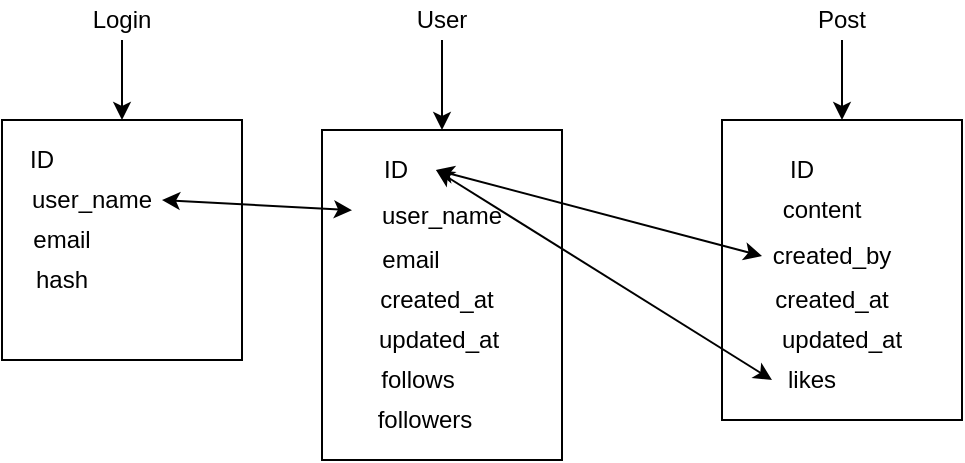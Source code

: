 <mxfile version="13.10.9" type="github">
  <diagram id="KuYp0Uj-WPpsalHjTYtk" name="Page-1">
    <mxGraphModel dx="1528" dy="584" grid="1" gridSize="10" guides="1" tooltips="1" connect="1" arrows="1" fold="1" page="1" pageScale="1" pageWidth="827" pageHeight="1169" math="0" shadow="0">
      <root>
        <mxCell id="0" />
        <mxCell id="1" parent="0" />
        <mxCell id="B-UX_gCYWw0rf8zPbBLA-5" value="" style="edgeStyle=orthogonalEdgeStyle;rounded=0;orthogonalLoop=1;jettySize=auto;html=1;" parent="1" source="B-UX_gCYWw0rf8zPbBLA-1" target="B-UX_gCYWw0rf8zPbBLA-4" edge="1">
          <mxGeometry relative="1" as="geometry" />
        </mxCell>
        <mxCell id="B-UX_gCYWw0rf8zPbBLA-1" value="User" style="text;html=1;strokeColor=none;fillColor=none;align=center;verticalAlign=middle;whiteSpace=wrap;rounded=0;" parent="1" vertex="1">
          <mxGeometry x="-480" y="340" width="40" height="20" as="geometry" />
        </mxCell>
        <mxCell id="B-UX_gCYWw0rf8zPbBLA-24" value="" style="edgeStyle=orthogonalEdgeStyle;rounded=0;orthogonalLoop=1;jettySize=auto;html=1;" parent="1" source="B-UX_gCYWw0rf8zPbBLA-2" target="B-UX_gCYWw0rf8zPbBLA-23" edge="1">
          <mxGeometry relative="1" as="geometry" />
        </mxCell>
        <mxCell id="B-UX_gCYWw0rf8zPbBLA-2" value="Post" style="text;html=1;strokeColor=none;fillColor=none;align=center;verticalAlign=middle;whiteSpace=wrap;rounded=0;" parent="1" vertex="1">
          <mxGeometry x="-280" y="340" width="40" height="20" as="geometry" />
        </mxCell>
        <mxCell id="B-UX_gCYWw0rf8zPbBLA-4" value="" style="whiteSpace=wrap;html=1;" parent="1" vertex="1">
          <mxGeometry x="-520" y="405" width="120" height="165" as="geometry" />
        </mxCell>
        <mxCell id="B-UX_gCYWw0rf8zPbBLA-6" value="ID" style="text;html=1;strokeColor=none;fillColor=none;align=center;verticalAlign=middle;whiteSpace=wrap;rounded=0;" parent="1" vertex="1">
          <mxGeometry x="-503" y="415" width="40" height="20" as="geometry" />
        </mxCell>
        <mxCell id="B-UX_gCYWw0rf8zPbBLA-7" value="user_name" style="text;html=1;strokeColor=none;fillColor=none;align=center;verticalAlign=middle;whiteSpace=wrap;rounded=0;" parent="1" vertex="1">
          <mxGeometry x="-505" y="437.5" width="90" height="20" as="geometry" />
        </mxCell>
        <mxCell id="B-UX_gCYWw0rf8zPbBLA-14" value="" style="edgeStyle=orthogonalEdgeStyle;rounded=0;orthogonalLoop=1;jettySize=auto;html=1;" parent="1" source="B-UX_gCYWw0rf8zPbBLA-12" target="B-UX_gCYWw0rf8zPbBLA-13" edge="1">
          <mxGeometry relative="1" as="geometry" />
        </mxCell>
        <mxCell id="B-UX_gCYWw0rf8zPbBLA-12" value="Login" style="text;html=1;strokeColor=none;fillColor=none;align=center;verticalAlign=middle;whiteSpace=wrap;rounded=0;" parent="1" vertex="1">
          <mxGeometry x="-640" y="340" width="40" height="20" as="geometry" />
        </mxCell>
        <mxCell id="B-UX_gCYWw0rf8zPbBLA-13" value="" style="whiteSpace=wrap;html=1;" parent="1" vertex="1">
          <mxGeometry x="-680" y="400" width="120" height="120" as="geometry" />
        </mxCell>
        <mxCell id="B-UX_gCYWw0rf8zPbBLA-15" value="ID" style="text;html=1;strokeColor=none;fillColor=none;align=center;verticalAlign=middle;whiteSpace=wrap;rounded=0;" parent="1" vertex="1">
          <mxGeometry x="-670" y="410" width="20" height="20" as="geometry" />
        </mxCell>
        <mxCell id="B-UX_gCYWw0rf8zPbBLA-19" value="email" style="text;html=1;strokeColor=none;fillColor=none;align=center;verticalAlign=middle;whiteSpace=wrap;rounded=0;" parent="1" vertex="1">
          <mxGeometry x="-503" y="460" width="55" height="20" as="geometry" />
        </mxCell>
        <mxCell id="B-UX_gCYWw0rf8zPbBLA-20" value="user_name" style="text;html=1;strokeColor=none;fillColor=none;align=center;verticalAlign=middle;whiteSpace=wrap;rounded=0;" parent="1" vertex="1">
          <mxGeometry x="-670" y="430" width="70" height="20" as="geometry" />
        </mxCell>
        <mxCell id="B-UX_gCYWw0rf8zPbBLA-21" value="hash" style="text;html=1;strokeColor=none;fillColor=none;align=center;verticalAlign=middle;whiteSpace=wrap;rounded=0;" parent="1" vertex="1">
          <mxGeometry x="-670" y="470" width="40" height="20" as="geometry" />
        </mxCell>
        <mxCell id="B-UX_gCYWw0rf8zPbBLA-22" value="email" style="text;html=1;strokeColor=none;fillColor=none;align=center;verticalAlign=middle;whiteSpace=wrap;rounded=0;" parent="1" vertex="1">
          <mxGeometry x="-670" y="450" width="40" height="20" as="geometry" />
        </mxCell>
        <mxCell id="B-UX_gCYWw0rf8zPbBLA-23" value="" style="whiteSpace=wrap;html=1;" parent="1" vertex="1">
          <mxGeometry x="-320" y="400" width="120" height="150" as="geometry" />
        </mxCell>
        <mxCell id="B-UX_gCYWw0rf8zPbBLA-31" value="created_at" style="text;html=1;strokeColor=none;fillColor=none;align=center;verticalAlign=middle;whiteSpace=wrap;rounded=0;" parent="1" vertex="1">
          <mxGeometry x="-505" y="480" width="85" height="20" as="geometry" />
        </mxCell>
        <mxCell id="B-UX_gCYWw0rf8zPbBLA-32" value="updated_at" style="text;html=1;strokeColor=none;fillColor=none;align=center;verticalAlign=middle;whiteSpace=wrap;rounded=0;" parent="1" vertex="1">
          <mxGeometry x="-500" y="500" width="77" height="20" as="geometry" />
        </mxCell>
        <mxCell id="W7mdbSk_nPxdS0QSL51k-1" value="" style="endArrow=classic;startArrow=classic;html=1;exitX=1;exitY=0.5;exitDx=0;exitDy=0;" parent="1" source="B-UX_gCYWw0rf8zPbBLA-20" target="B-UX_gCYWw0rf8zPbBLA-7" edge="1">
          <mxGeometry width="50" height="50" relative="1" as="geometry">
            <mxPoint x="-760" y="110" as="sourcePoint" />
            <mxPoint x="-520" y="400" as="targetPoint" />
          </mxGeometry>
        </mxCell>
        <mxCell id="W7mdbSk_nPxdS0QSL51k-14" value="ID" style="text;html=1;strokeColor=none;fillColor=none;align=center;verticalAlign=middle;whiteSpace=wrap;rounded=0;" parent="1" vertex="1">
          <mxGeometry x="-295" y="415" width="30" height="20" as="geometry" />
        </mxCell>
        <mxCell id="W7mdbSk_nPxdS0QSL51k-15" value="content" style="text;html=1;strokeColor=none;fillColor=none;align=center;verticalAlign=middle;whiteSpace=wrap;rounded=0;" parent="1" vertex="1">
          <mxGeometry x="-295" y="435" width="50" height="20" as="geometry" />
        </mxCell>
        <mxCell id="W7mdbSk_nPxdS0QSL51k-16" value="created_by" style="text;html=1;strokeColor=none;fillColor=none;align=center;verticalAlign=middle;whiteSpace=wrap;rounded=0;" parent="1" vertex="1">
          <mxGeometry x="-290" y="457.5" width="50" height="20" as="geometry" />
        </mxCell>
        <mxCell id="W7mdbSk_nPxdS0QSL51k-17" value="updated_at" style="text;html=1;strokeColor=none;fillColor=none;align=center;verticalAlign=middle;whiteSpace=wrap;rounded=0;" parent="1" vertex="1">
          <mxGeometry x="-295" y="500" width="70" height="20" as="geometry" />
        </mxCell>
        <mxCell id="W7mdbSk_nPxdS0QSL51k-18" value="created_at" style="text;html=1;strokeColor=none;fillColor=none;align=center;verticalAlign=middle;whiteSpace=wrap;rounded=0;" parent="1" vertex="1">
          <mxGeometry x="-300" y="480" width="70" height="20" as="geometry" />
        </mxCell>
        <mxCell id="W7mdbSk_nPxdS0QSL51k-20" value="" style="endArrow=classic;startArrow=classic;html=1;exitX=1;exitY=0.5;exitDx=0;exitDy=0;" parent="1" source="B-UX_gCYWw0rf8zPbBLA-6" edge="1">
          <mxGeometry width="50" height="50" relative="1" as="geometry">
            <mxPoint x="-400" y="484.5" as="sourcePoint" />
            <mxPoint x="-300" y="468" as="targetPoint" />
          </mxGeometry>
        </mxCell>
        <mxCell id="k_9iw5mQl8bYn__TajSw-1" value="follows" style="text;html=1;strokeColor=none;fillColor=none;align=center;verticalAlign=middle;whiteSpace=wrap;rounded=0;" vertex="1" parent="1">
          <mxGeometry x="-503" y="520" width="61.5" height="20" as="geometry" />
        </mxCell>
        <mxCell id="k_9iw5mQl8bYn__TajSw-2" value="followers" style="text;html=1;strokeColor=none;fillColor=none;align=center;verticalAlign=middle;whiteSpace=wrap;rounded=0;" vertex="1" parent="1">
          <mxGeometry x="-505" y="540" width="73" height="20" as="geometry" />
        </mxCell>
        <mxCell id="k_9iw5mQl8bYn__TajSw-3" value="likes" style="text;html=1;strokeColor=none;fillColor=none;align=center;verticalAlign=middle;whiteSpace=wrap;rounded=0;" vertex="1" parent="1">
          <mxGeometry x="-295" y="520" width="40" height="20" as="geometry" />
        </mxCell>
        <mxCell id="k_9iw5mQl8bYn__TajSw-4" value="" style="endArrow=classic;startArrow=classic;html=1;entryX=0;entryY=0.5;entryDx=0;entryDy=0;exitX=1;exitY=0.5;exitDx=0;exitDy=0;" edge="1" parent="1" source="B-UX_gCYWw0rf8zPbBLA-6" target="k_9iw5mQl8bYn__TajSw-3">
          <mxGeometry width="50" height="50" relative="1" as="geometry">
            <mxPoint x="-430" y="470" as="sourcePoint" />
            <mxPoint x="-380" y="420" as="targetPoint" />
          </mxGeometry>
        </mxCell>
      </root>
    </mxGraphModel>
  </diagram>
</mxfile>
